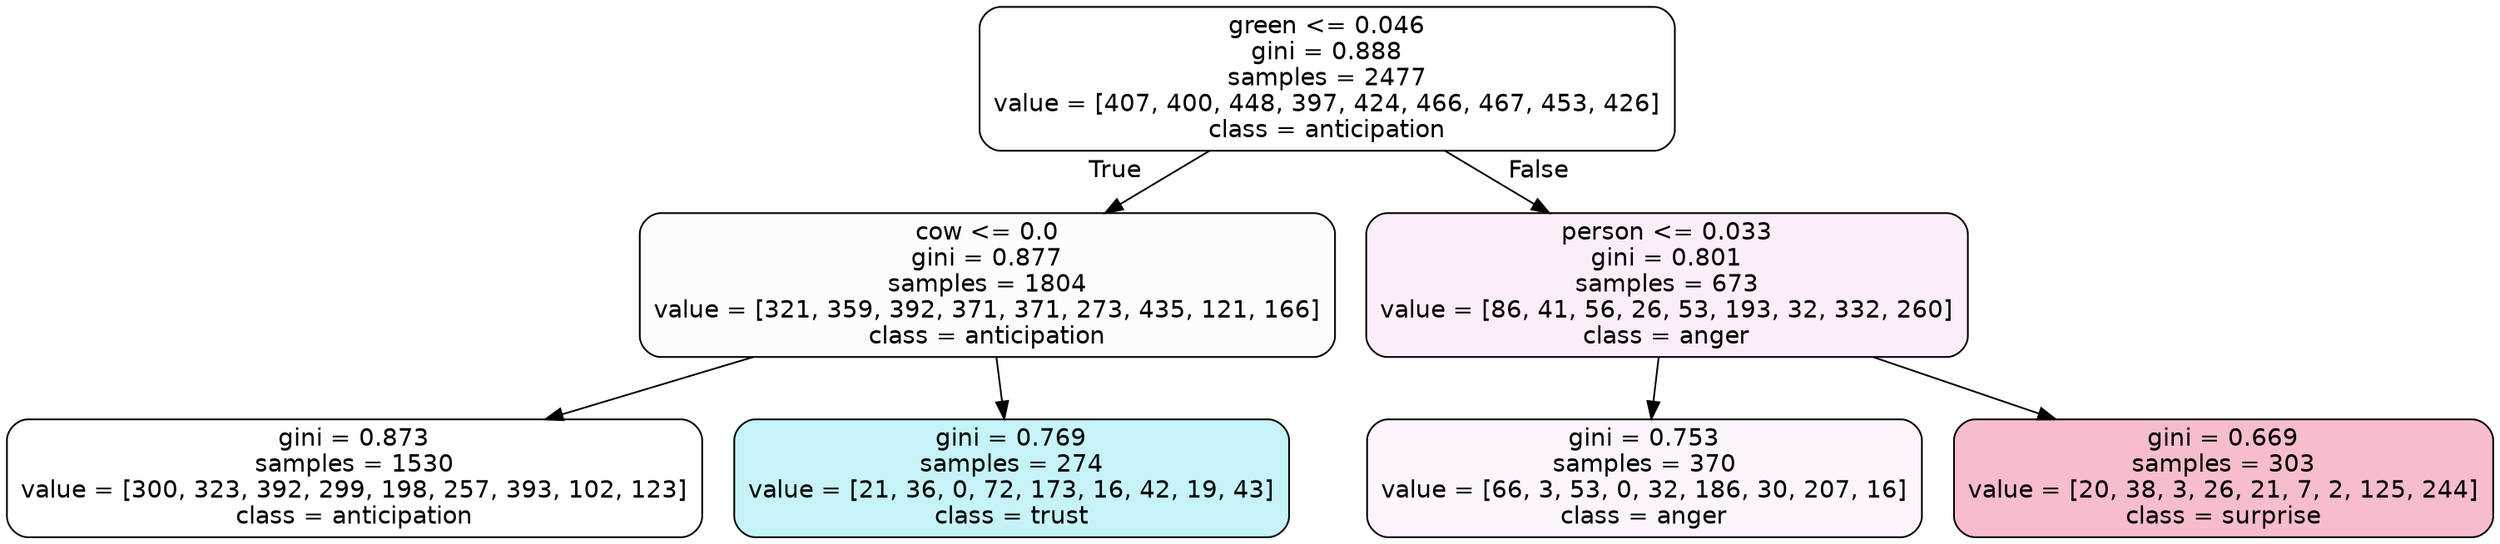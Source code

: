 digraph Tree {
node [shape=box, style="filled, rounded", color="black", fontname=helvetica] ;
edge [fontname=helvetica] ;
0 [label="green <= 0.046\ngini = 0.888\nsamples = 2477\nvalue = [407, 400, 448, 397, 424, 466, 467, 453, 426]\nclass = anticipation", fillcolor="#8139e500"] ;
1 [label="cow <= 0.0\ngini = 0.877\nsamples = 1804\nvalue = [321, 359, 392, 371, 371, 273, 435, 121, 166]\nclass = anticipation", fillcolor="#8139e505"] ;
0 -> 1 [labeldistance=2.5, labelangle=45, headlabel="True"] ;
2 [label="gini = 0.873\nsamples = 1530\nvalue = [300, 323, 392, 299, 198, 257, 393, 102, 123]\nclass = anticipation", fillcolor="#8139e500"] ;
1 -> 2 ;
3 [label="gini = 0.769\nsamples = 274\nvalue = [21, 36, 0, 72, 173, 16, 42, 19, 43]\nclass = trust", fillcolor="#39d7e54a"] ;
1 -> 3 ;
4 [label="person <= 0.033\ngini = 0.801\nsamples = 673\nvalue = [86, 41, 56, 26, 53, 193, 32, 332, 260]\nclass = anger", fillcolor="#e539d716"] ;
0 -> 4 [labeldistance=2.5, labelangle=-45, headlabel="False"] ;
5 [label="gini = 0.753\nsamples = 370\nvalue = [66, 3, 53, 0, 32, 186, 30, 207, 16]\nclass = anger", fillcolor="#e539d70d"] ;
4 -> 5 ;
6 [label="gini = 0.669\nsamples = 303\nvalue = [20, 38, 3, 26, 21, 7, 2, 125, 244]\nclass = surprise", fillcolor="#e5396454"] ;
4 -> 6 ;
}